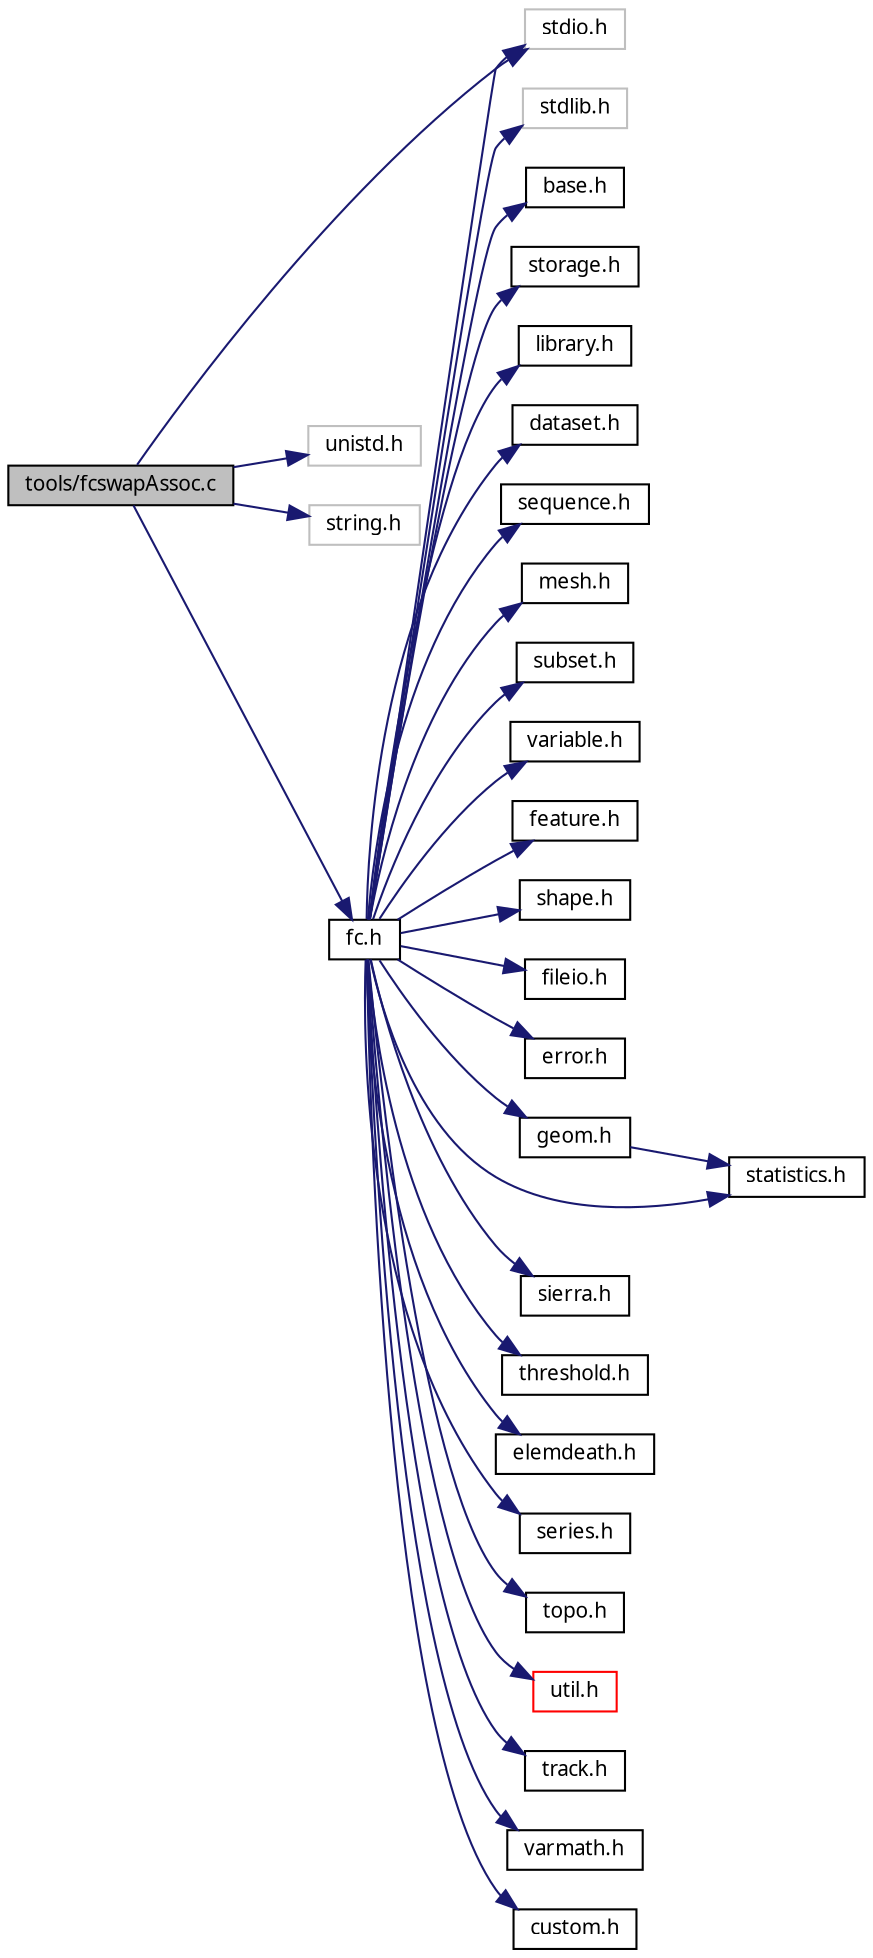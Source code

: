 digraph G
{
  edge [fontname="FreeSans.ttf",fontsize=10,labelfontname="FreeSans.ttf",labelfontsize=10];
  node [fontname="FreeSans.ttf",fontsize=10,shape=record];
  rankdir=LR;
  Node1 [label="tools/fcswapAssoc.c",height=0.2,width=0.4,color="black", fillcolor="grey75", style="filled" fontcolor="black"];
  Node1 -> Node2 [color="midnightblue",fontsize=10,style="solid",fontname="FreeSans.ttf"];
  Node2 [label="stdio.h",height=0.2,width=0.4,color="grey75", fillcolor="white", style="filled"];
  Node1 -> Node3 [color="midnightblue",fontsize=10,style="solid",fontname="FreeSans.ttf"];
  Node3 [label="unistd.h",height=0.2,width=0.4,color="grey75", fillcolor="white", style="filled"];
  Node1 -> Node4 [color="midnightblue",fontsize=10,style="solid",fontname="FreeSans.ttf"];
  Node4 [label="string.h",height=0.2,width=0.4,color="grey75", fillcolor="white", style="filled"];
  Node1 -> Node5 [color="midnightblue",fontsize=10,style="solid",fontname="FreeSans.ttf"];
  Node5 [label="fc.h",height=0.2,width=0.4,color="black", fillcolor="white", style="filled",URL="$fc_8h.html"];
  Node5 -> Node6 [color="midnightblue",fontsize=10,style="solid",fontname="FreeSans.ttf"];
  Node6 [label="stdlib.h",height=0.2,width=0.4,color="grey75", fillcolor="white", style="filled"];
  Node5 -> Node2 [color="midnightblue",fontsize=10,style="solid",fontname="FreeSans.ttf"];
  Node5 -> Node7 [color="midnightblue",fontsize=10,style="solid",fontname="FreeSans.ttf"];
  Node7 [label="base.h",height=0.2,width=0.4,color="black", fillcolor="white", style="filled",URL="$base_8h.html"];
  Node5 -> Node8 [color="midnightblue",fontsize=10,style="solid",fontname="FreeSans.ttf"];
  Node8 [label="storage.h",height=0.2,width=0.4,color="black", fillcolor="white", style="filled",URL="$storage_8h.html"];
  Node5 -> Node9 [color="midnightblue",fontsize=10,style="solid",fontname="FreeSans.ttf"];
  Node9 [label="library.h",height=0.2,width=0.4,color="black", fillcolor="white", style="filled",URL="$library_8h.html"];
  Node5 -> Node10 [color="midnightblue",fontsize=10,style="solid",fontname="FreeSans.ttf"];
  Node10 [label="dataset.h",height=0.2,width=0.4,color="black", fillcolor="white", style="filled",URL="$dataset_8h.html"];
  Node5 -> Node11 [color="midnightblue",fontsize=10,style="solid",fontname="FreeSans.ttf"];
  Node11 [label="sequence.h",height=0.2,width=0.4,color="black", fillcolor="white", style="filled",URL="$sequence_8h.html"];
  Node5 -> Node12 [color="midnightblue",fontsize=10,style="solid",fontname="FreeSans.ttf"];
  Node12 [label="mesh.h",height=0.2,width=0.4,color="black", fillcolor="white", style="filled",URL="$mesh_8h.html"];
  Node5 -> Node13 [color="midnightblue",fontsize=10,style="solid",fontname="FreeSans.ttf"];
  Node13 [label="subset.h",height=0.2,width=0.4,color="black", fillcolor="white", style="filled",URL="$subset_8h.html"];
  Node5 -> Node14 [color="midnightblue",fontsize=10,style="solid",fontname="FreeSans.ttf"];
  Node14 [label="variable.h",height=0.2,width=0.4,color="black", fillcolor="white", style="filled",URL="$variable_8h.html"];
  Node5 -> Node15 [color="midnightblue",fontsize=10,style="solid",fontname="FreeSans.ttf"];
  Node15 [label="feature.h",height=0.2,width=0.4,color="black", fillcolor="white", style="filled",URL="$feature_8h.html"];
  Node5 -> Node16 [color="midnightblue",fontsize=10,style="solid",fontname="FreeSans.ttf"];
  Node16 [label="shape.h",height=0.2,width=0.4,color="black", fillcolor="white", style="filled",URL="$shape_8h.html"];
  Node5 -> Node17 [color="midnightblue",fontsize=10,style="solid",fontname="FreeSans.ttf"];
  Node17 [label="fileio.h",height=0.2,width=0.4,color="black", fillcolor="white", style="filled",URL="$fileio_8h.html"];
  Node5 -> Node18 [color="midnightblue",fontsize=10,style="solid",fontname="FreeSans.ttf"];
  Node18 [label="error.h",height=0.2,width=0.4,color="black", fillcolor="white", style="filled",URL="$error_8h.html"];
  Node5 -> Node19 [color="midnightblue",fontsize=10,style="solid",fontname="FreeSans.ttf"];
  Node19 [label="geom.h",height=0.2,width=0.4,color="black", fillcolor="white", style="filled",URL="$geom_8h.html"];
  Node19 -> Node20 [color="midnightblue",fontsize=10,style="solid",fontname="FreeSans.ttf"];
  Node20 [label="statistics.h",height=0.2,width=0.4,color="black", fillcolor="white", style="filled",URL="$statistics_8h.html"];
  Node5 -> Node21 [color="midnightblue",fontsize=10,style="solid",fontname="FreeSans.ttf"];
  Node21 [label="sierra.h",height=0.2,width=0.4,color="black", fillcolor="white", style="filled",URL="$sierra_8h.html"];
  Node5 -> Node20 [color="midnightblue",fontsize=10,style="solid",fontname="FreeSans.ttf"];
  Node5 -> Node22 [color="midnightblue",fontsize=10,style="solid",fontname="FreeSans.ttf"];
  Node22 [label="threshold.h",height=0.2,width=0.4,color="black", fillcolor="white", style="filled",URL="$threshold_8h.html"];
  Node5 -> Node23 [color="midnightblue",fontsize=10,style="solid",fontname="FreeSans.ttf"];
  Node23 [label="elemdeath.h",height=0.2,width=0.4,color="black", fillcolor="white", style="filled",URL="$elemdeath_8h.html"];
  Node5 -> Node24 [color="midnightblue",fontsize=10,style="solid",fontname="FreeSans.ttf"];
  Node24 [label="series.h",height=0.2,width=0.4,color="black", fillcolor="white", style="filled",URL="$series_8h.html"];
  Node5 -> Node25 [color="midnightblue",fontsize=10,style="solid",fontname="FreeSans.ttf"];
  Node25 [label="topo.h",height=0.2,width=0.4,color="black", fillcolor="white", style="filled",URL="$topo_8h.html"];
  Node5 -> Node26 [color="midnightblue",fontsize=10,style="solid",fontname="FreeSans.ttf"];
  Node26 [label="util.h",height=0.2,width=0.4,color="red", fillcolor="white", style="filled",URL="$util_8h.html"];
  Node5 -> Node27 [color="midnightblue",fontsize=10,style="solid",fontname="FreeSans.ttf"];
  Node27 [label="track.h",height=0.2,width=0.4,color="black", fillcolor="white", style="filled",URL="$track_8h.html"];
  Node5 -> Node28 [color="midnightblue",fontsize=10,style="solid",fontname="FreeSans.ttf"];
  Node28 [label="varmath.h",height=0.2,width=0.4,color="black", fillcolor="white", style="filled",URL="$varmath_8h.html"];
  Node5 -> Node29 [color="midnightblue",fontsize=10,style="solid",fontname="FreeSans.ttf"];
  Node29 [label="custom.h",height=0.2,width=0.4,color="black", fillcolor="white", style="filled",URL="$custom_8h.html"];
}
